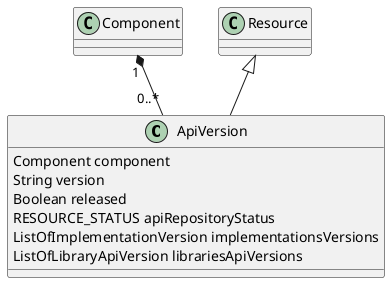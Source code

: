 @startuml

class  ApiVersion {
  Component component
  String version
  Boolean released
  RESOURCE_STATUS apiRepositoryStatus
  ListOfImplementationVersion implementationsVersions
  ListOfLibraryApiVersion librariesApiVersions
}
Component "1" *-- "0..*"  ApiVersion
Resource <|-- ApiVersion
@enduml